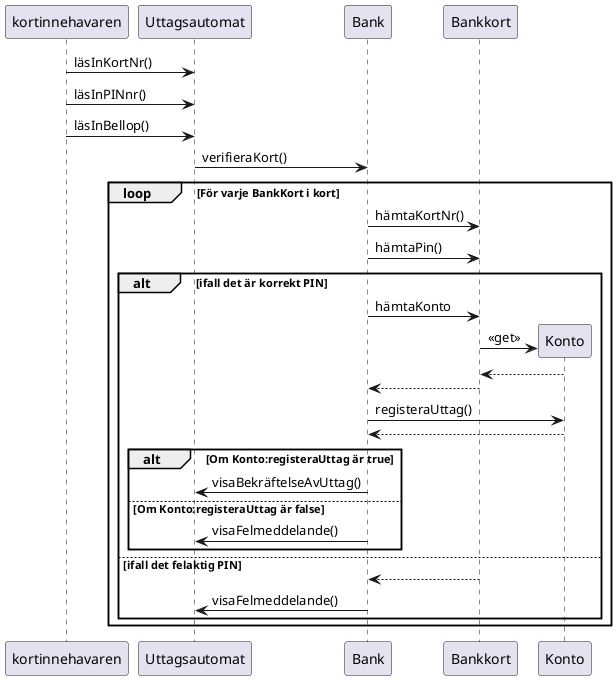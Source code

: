 @startuml
kortinnehavaren -> Uttagsautomat:läsInKortNr()
kortinnehavaren -> Uttagsautomat:läsInPINnr()
kortinnehavaren ->Uttagsautomat:läsInBellop()

Uttagsautomat ->Bank:verifieraKort()
loop För varje BankKort i kort
    Bank -> Bankkort:hämtaKortNr()
    Bank -> Bankkort:hämtaPin()
    alt ifall det är korrekt PIN
        Bank->Bankkort:hämtaKonto
        create Konto
        Bankkort->Konto:<<get>>
        Konto -->Bankkort
        Bankkort --> Bank
        Bank -> Konto:registeraUttag()
        Konto --> Bank
        alt Om Konto:registeraUttag är true
            Bank -> Uttagsautomat:visaBekräftelseAvUttag()

        else Om Konto:registeraUttag är false
            Bank -> Uttagsautomat:visaFelmeddelande()
        end
    else ifall det felaktig PIN
        Bankkort --> Bank
        Bank -> Uttagsautomat:visaFelmeddelande()
    end
end
@enduml

Uttagsautomat
Bank
Konto
Bankkort

Uttagsautomaten läser in PIN-kod från
kortinnehavaren

läser av kortnumret från plastkortet